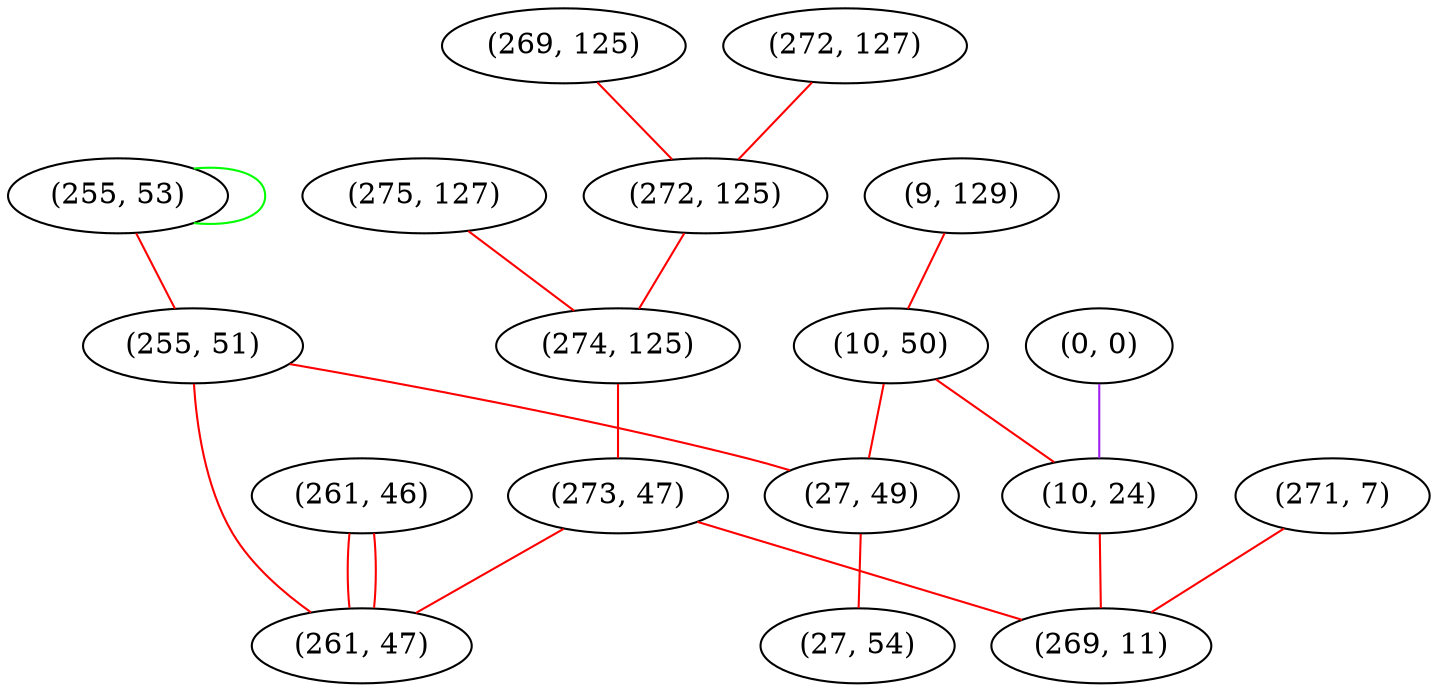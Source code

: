 graph "" {
"(269, 125)";
"(275, 127)";
"(255, 53)";
"(9, 129)";
"(272, 127)";
"(255, 51)";
"(272, 125)";
"(0, 0)";
"(10, 50)";
"(261, 46)";
"(10, 24)";
"(274, 125)";
"(27, 49)";
"(271, 7)";
"(273, 47)";
"(261, 47)";
"(27, 54)";
"(269, 11)";
"(269, 125)" -- "(272, 125)"  [color=red, key=0, weight=1];
"(275, 127)" -- "(274, 125)"  [color=red, key=0, weight=1];
"(255, 53)" -- "(255, 51)"  [color=red, key=0, weight=1];
"(255, 53)" -- "(255, 53)"  [color=green, key=0, weight=2];
"(9, 129)" -- "(10, 50)"  [color=red, key=0, weight=1];
"(272, 127)" -- "(272, 125)"  [color=red, key=0, weight=1];
"(255, 51)" -- "(261, 47)"  [color=red, key=0, weight=1];
"(255, 51)" -- "(27, 49)"  [color=red, key=0, weight=1];
"(272, 125)" -- "(274, 125)"  [color=red, key=0, weight=1];
"(0, 0)" -- "(10, 24)"  [color=purple, key=0, weight=4];
"(10, 50)" -- "(10, 24)"  [color=red, key=0, weight=1];
"(10, 50)" -- "(27, 49)"  [color=red, key=0, weight=1];
"(261, 46)" -- "(261, 47)"  [color=red, key=0, weight=1];
"(261, 46)" -- "(261, 47)"  [color=red, key=1, weight=1];
"(10, 24)" -- "(269, 11)"  [color=red, key=0, weight=1];
"(274, 125)" -- "(273, 47)"  [color=red, key=0, weight=1];
"(27, 49)" -- "(27, 54)"  [color=red, key=0, weight=1];
"(271, 7)" -- "(269, 11)"  [color=red, key=0, weight=1];
"(273, 47)" -- "(261, 47)"  [color=red, key=0, weight=1];
"(273, 47)" -- "(269, 11)"  [color=red, key=0, weight=1];
}
